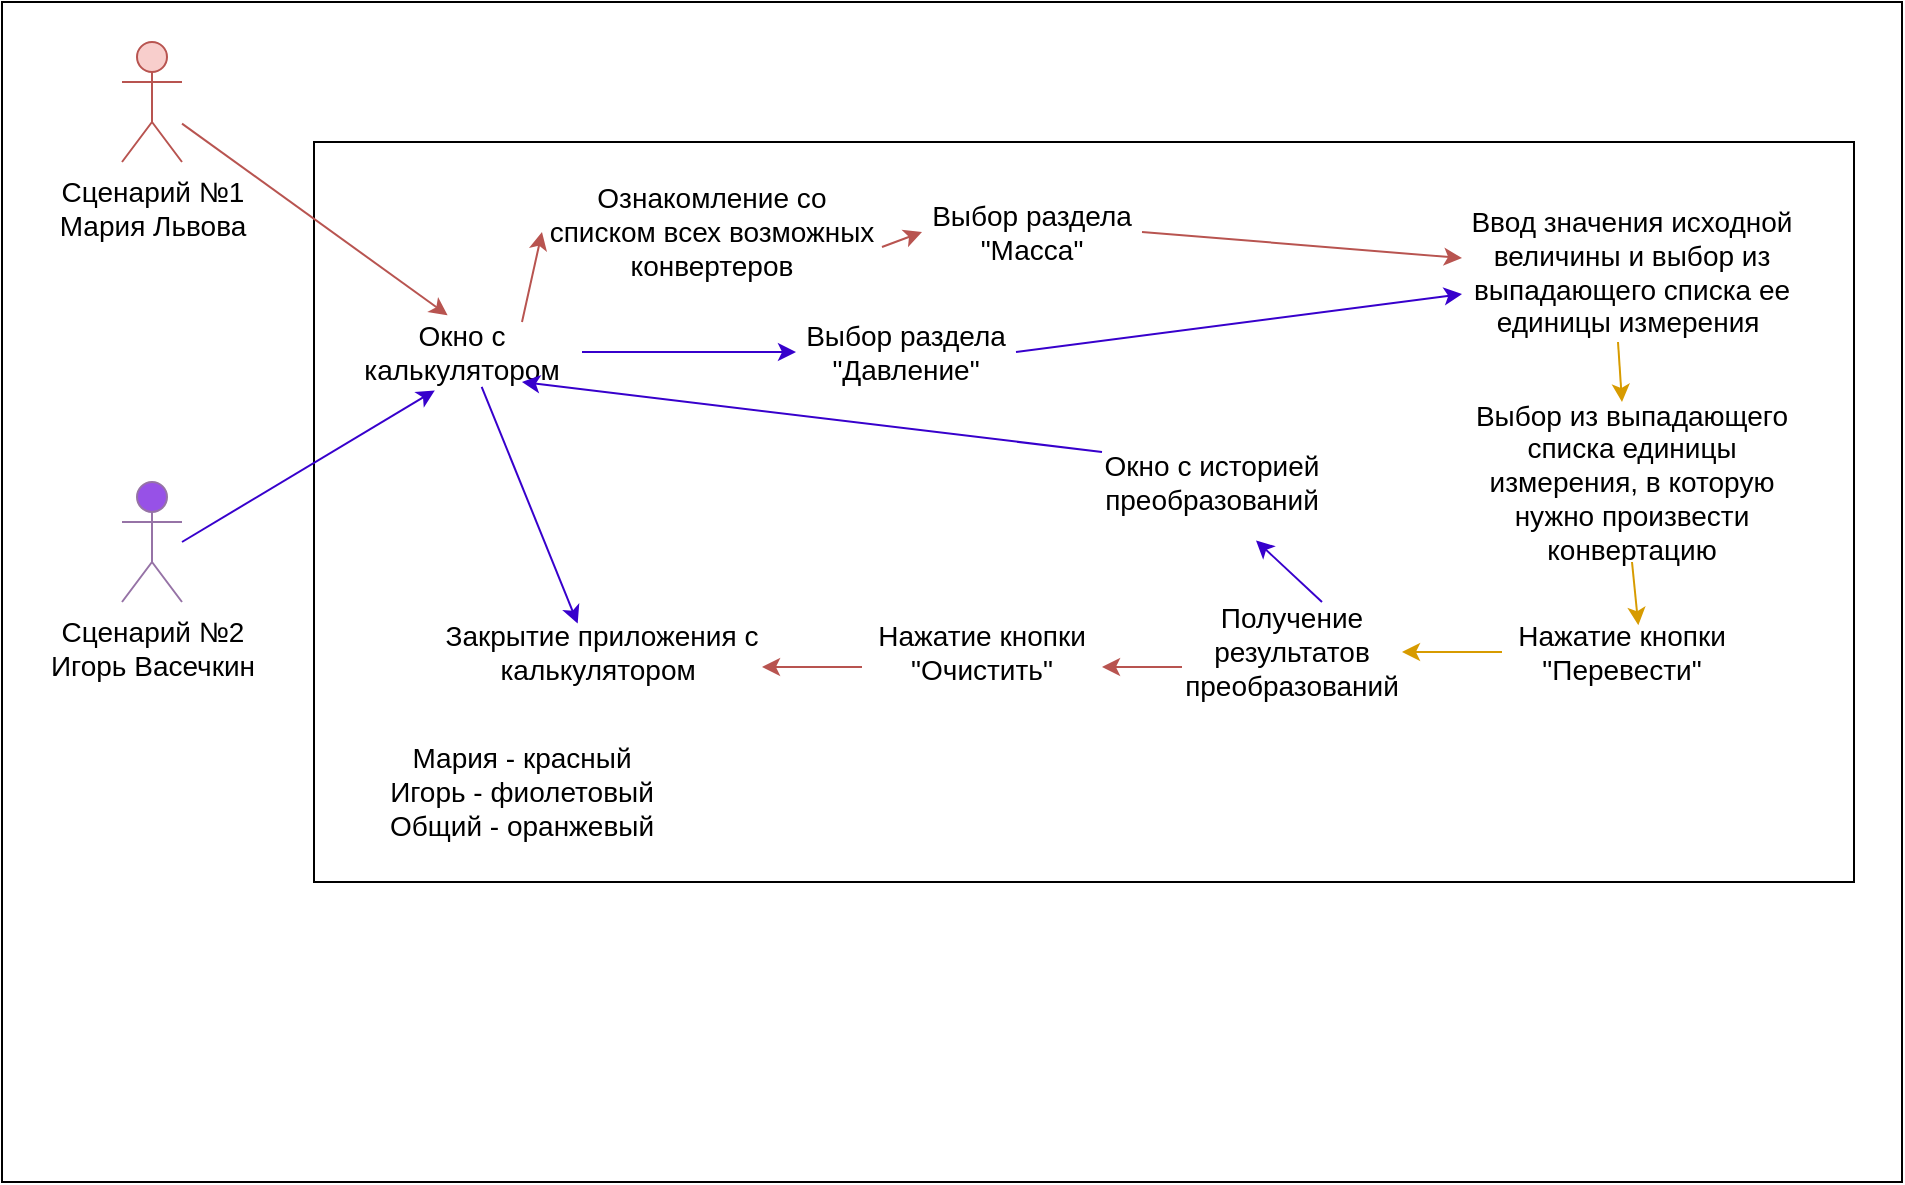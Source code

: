 <mxfile version="20.8.16" type="device"><diagram name="Страница 1" id="pJdDm9FQclE4JnPjys2L"><mxGraphModel dx="1863" dy="1871" grid="1" gridSize="10" guides="1" tooltips="1" connect="1" arrows="1" fold="1" page="1" pageScale="1" pageWidth="827" pageHeight="1169" math="0" shadow="0"><root><mxCell id="0"/><mxCell id="1" parent="0"/><mxCell id="Yl7nR0W35bu0L7ORfReX-1" value="" style="rounded=0;whiteSpace=wrap;html=1;" parent="1" vertex="1"><mxGeometry x="-810" y="-1160" width="950" height="590" as="geometry"/></mxCell><mxCell id="Yl7nR0W35bu0L7ORfReX-2" value="" style="rounded=0;whiteSpace=wrap;html=1;fontSize=14;" parent="1" vertex="1"><mxGeometry x="-654" y="-1090" width="770" height="370" as="geometry"/></mxCell><mxCell id="Yl7nR0W35bu0L7ORfReX-3" value="&lt;font style=&quot;font-size: 14px;&quot;&gt;Сценарий №1&lt;br style=&quot;border-color: var(--border-color);&quot;&gt;Мария Львова&lt;br&gt;&lt;/font&gt;" style="shape=umlActor;verticalLabelPosition=bottom;verticalAlign=top;html=1;outlineConnect=0;fillColor=#f8cecc;strokeColor=#b85450;" parent="1" vertex="1"><mxGeometry x="-750" y="-1140" width="30" height="60" as="geometry"/></mxCell><mxCell id="Yl7nR0W35bu0L7ORfReX-5" value="&lt;font style=&quot;font-size: 14px;&quot;&gt;Окно с калькулятором&lt;/font&gt;" style="text;html=1;strokeColor=none;fillColor=none;align=center;verticalAlign=middle;whiteSpace=wrap;rounded=0;" parent="1" vertex="1"><mxGeometry x="-640" y="-1000" width="120" height="30" as="geometry"/></mxCell><mxCell id="Yl7nR0W35bu0L7ORfReX-6" value="" style="endArrow=classic;html=1;rounded=0;entryX=0.44;entryY=-0.113;entryDx=0;entryDy=0;entryPerimeter=0;strokeColor=#b85450;fillColor=#f8cecc;" parent="1" source="Yl7nR0W35bu0L7ORfReX-3" target="Yl7nR0W35bu0L7ORfReX-5" edge="1"><mxGeometry width="50" height="50" relative="1" as="geometry"><mxPoint x="-400" y="-850" as="sourcePoint"/><mxPoint x="-350" y="-900" as="targetPoint"/></mxGeometry></mxCell><mxCell id="Yl7nR0W35bu0L7ORfReX-7" value="" style="endArrow=classic;html=1;rounded=0;entryX=0.387;entryY=1.14;entryDx=0;entryDy=0;entryPerimeter=0;strokeColor=#3700CC;fillColor=#6a00ff;" parent="1" target="Yl7nR0W35bu0L7ORfReX-5" edge="1"><mxGeometry width="50" height="50" relative="1" as="geometry"><mxPoint x="-720" y="-890" as="sourcePoint"/><mxPoint x="-350" y="-900" as="targetPoint"/></mxGeometry></mxCell><mxCell id="Yl7nR0W35bu0L7ORfReX-8" value="&lt;font style=&quot;font-size: 14px;&quot;&gt;Ознакомление со списком всех возможных конвертеров&lt;/font&gt;" style="text;html=1;strokeColor=none;fillColor=none;align=center;verticalAlign=middle;whiteSpace=wrap;rounded=0;" parent="1" vertex="1"><mxGeometry x="-540" y="-1060" width="170" height="30" as="geometry"/></mxCell><mxCell id="Yl7nR0W35bu0L7ORfReX-13" value="Закрытие приложения с калькулятором&amp;nbsp;" style="text;html=1;strokeColor=none;fillColor=none;align=center;verticalAlign=middle;whiteSpace=wrap;rounded=0;fontSize=14;" parent="1" vertex="1"><mxGeometry x="-590" y="-850" width="160" height="30" as="geometry"/></mxCell><mxCell id="Yl7nR0W35bu0L7ORfReX-16" value="" style="endArrow=classic;html=1;rounded=0;strokeColor=#b85450;fontSize=14;exitX=0.75;exitY=0;exitDx=0;exitDy=0;entryX=0;entryY=0.5;entryDx=0;entryDy=0;fillColor=#f8cecc;" parent="1" source="Yl7nR0W35bu0L7ORfReX-5" target="Yl7nR0W35bu0L7ORfReX-8" edge="1"><mxGeometry width="50" height="50" relative="1" as="geometry"><mxPoint x="-400" y="-860" as="sourcePoint"/><mxPoint x="-350" y="-910" as="targetPoint"/></mxGeometry></mxCell><mxCell id="Yl7nR0W35bu0L7ORfReX-17" value="" style="endArrow=classic;html=1;rounded=0;strokeColor=#b85450;fontSize=14;entryX=0;entryY=0.5;entryDx=0;entryDy=0;exitX=1;exitY=0.75;exitDx=0;exitDy=0;fillColor=#f8cecc;" parent="1" source="Yl7nR0W35bu0L7ORfReX-8" target="Yl7nR0W35bu0L7ORfReX-48" edge="1"><mxGeometry width="50" height="50" relative="1" as="geometry"><mxPoint x="-320" y="-990" as="sourcePoint"/><mxPoint x="-280" y="-1023.5" as="targetPoint"/></mxGeometry></mxCell><mxCell id="Yl7nR0W35bu0L7ORfReX-22" value="Нажатие кнопки &quot;Очистить&quot;" style="text;html=1;strokeColor=none;fillColor=none;align=center;verticalAlign=middle;whiteSpace=wrap;rounded=0;fontSize=14;" parent="1" vertex="1"><mxGeometry x="-380" y="-850" width="120" height="30" as="geometry"/></mxCell><mxCell id="Yl7nR0W35bu0L7ORfReX-28" value="" style="endArrow=classic;html=1;rounded=0;strokeColor=#3700CC;fontSize=14;entryX=0;entryY=0.5;entryDx=0;entryDy=0;fillColor=#6a00ff;" parent="1" source="Yl7nR0W35bu0L7ORfReX-5" target="Yl7nR0W35bu0L7ORfReX-64" edge="1"><mxGeometry width="50" height="50" relative="1" as="geometry"><mxPoint x="-410" y="-890" as="sourcePoint"/><mxPoint x="-430" y="-970" as="targetPoint"/></mxGeometry></mxCell><mxCell id="Yl7nR0W35bu0L7ORfReX-48" value="&lt;font style=&quot;font-size: 14px;&quot;&gt;Выбор раздела &quot;Масса&quot;&lt;/font&gt;" style="text;html=1;strokeColor=none;fillColor=none;align=center;verticalAlign=middle;whiteSpace=wrap;rounded=0;" parent="1" vertex="1"><mxGeometry x="-350" y="-1060" width="110" height="30" as="geometry"/></mxCell><mxCell id="Yl7nR0W35bu0L7ORfReX-51" value="&lt;font style=&quot;font-size: 14px;&quot;&gt;Ввод значения исходной величины и выбор из выпадающего списка ее единицы измерения&amp;nbsp;&lt;/font&gt;" style="text;html=1;strokeColor=none;fillColor=none;align=center;verticalAlign=middle;whiteSpace=wrap;rounded=0;" parent="1" vertex="1"><mxGeometry x="-80" y="-1060" width="170" height="70" as="geometry"/></mxCell><mxCell id="Yl7nR0W35bu0L7ORfReX-53" value="&lt;font style=&quot;font-size: 14px;&quot;&gt;Выбор из выпадающего списка единицы измерения, в которую нужно произвести конвертацию&lt;/font&gt;" style="text;html=1;strokeColor=none;fillColor=none;align=center;verticalAlign=middle;whiteSpace=wrap;rounded=0;" parent="1" vertex="1"><mxGeometry x="-80" y="-960" width="170" height="80" as="geometry"/></mxCell><mxCell id="Yl7nR0W35bu0L7ORfReX-55" value="&lt;font style=&quot;font-size: 14px;&quot;&gt;Нажатие кнопки &quot;Перевести&quot;&lt;/font&gt;" style="text;html=1;strokeColor=none;fillColor=none;align=center;verticalAlign=middle;whiteSpace=wrap;rounded=0;" parent="1" vertex="1"><mxGeometry x="-60" y="-850" width="120" height="30" as="geometry"/></mxCell><mxCell id="Yl7nR0W35bu0L7ORfReX-57" value="" style="endArrow=classic;html=1;rounded=0;fillColor=#f8cecc;strokeColor=#b85450;exitX=1;exitY=0.5;exitDx=0;exitDy=0;" parent="1" source="Yl7nR0W35bu0L7ORfReX-48" edge="1" target="Yl7nR0W35bu0L7ORfReX-51"><mxGeometry width="50" height="50" relative="1" as="geometry"><mxPoint x="-390" y="-900" as="sourcePoint"/><mxPoint x="-220" y="-1045" as="targetPoint"/></mxGeometry></mxCell><mxCell id="Yl7nR0W35bu0L7ORfReX-61" value="" style="endArrow=classic;html=1;rounded=0;exitX=0.5;exitY=1;exitDx=0;exitDy=0;fillColor=#ffe6cc;strokeColor=#d79b00;entryX=0.568;entryY=0.053;entryDx=0;entryDy=0;entryPerimeter=0;" parent="1" source="Yl7nR0W35bu0L7ORfReX-53" edge="1" target="Yl7nR0W35bu0L7ORfReX-55"><mxGeometry width="50" height="50" relative="1" as="geometry"><mxPoint x="-390" y="-900" as="sourcePoint"/><mxPoint x="20" y="-850" as="targetPoint"/></mxGeometry></mxCell><mxCell id="Yl7nR0W35bu0L7ORfReX-63" value="" style="endArrow=classic;html=1;rounded=0;exitX=0;exitY=0.75;exitDx=0;exitDy=0;entryX=1;entryY=0.75;entryDx=0;entryDy=0;fillColor=#f8cecc;strokeColor=#b85450;" parent="1" source="Yl7nR0W35bu0L7ORfReX-22" target="Yl7nR0W35bu0L7ORfReX-13" edge="1"><mxGeometry width="50" height="50" relative="1" as="geometry"><mxPoint x="-390" y="-900" as="sourcePoint"/><mxPoint x="-340" y="-950" as="targetPoint"/></mxGeometry></mxCell><mxCell id="Yl7nR0W35bu0L7ORfReX-64" value="&lt;font style=&quot;font-size: 14px;&quot;&gt;Выбор раздела &quot;Давление&quot;&lt;/font&gt;" style="text;html=1;strokeColor=none;fillColor=none;align=center;verticalAlign=middle;whiteSpace=wrap;rounded=0;" parent="1" vertex="1"><mxGeometry x="-413" y="-1000" width="110" height="30" as="geometry"/></mxCell><mxCell id="Yl7nR0W35bu0L7ORfReX-65" value="" style="endArrow=classic;html=1;rounded=0;exitX=1;exitY=0.5;exitDx=0;exitDy=0;fillColor=#6a00ff;strokeColor=#3700CC;" parent="1" source="Yl7nR0W35bu0L7ORfReX-64" target="Yl7nR0W35bu0L7ORfReX-51" edge="1"><mxGeometry width="50" height="50" relative="1" as="geometry"><mxPoint x="-390" y="-900" as="sourcePoint"/><mxPoint x="-340" y="-950" as="targetPoint"/></mxGeometry></mxCell><mxCell id="Yl7nR0W35bu0L7ORfReX-66" value="" style="endArrow=classic;html=1;rounded=0;fillColor=#ffe6cc;strokeColor=#d79b00;" parent="1" edge="1"><mxGeometry width="50" height="50" relative="1" as="geometry"><mxPoint x="-2" y="-990" as="sourcePoint"/><mxPoint y="-960" as="targetPoint"/></mxGeometry></mxCell><mxCell id="Yl7nR0W35bu0L7ORfReX-68" value="&lt;font style=&quot;font-size: 14px;&quot;&gt;Получение результатов преобразований&lt;/font&gt;" style="text;html=1;strokeColor=none;fillColor=none;align=center;verticalAlign=middle;whiteSpace=wrap;rounded=0;" parent="1" vertex="1"><mxGeometry x="-220" y="-850" width="110" height="30" as="geometry"/></mxCell><mxCell id="Yl7nR0W35bu0L7ORfReX-70" value="" style="endArrow=classic;html=1;rounded=0;exitX=0;exitY=0.75;exitDx=0;exitDy=0;entryX=1;entryY=0.75;entryDx=0;entryDy=0;fillColor=#f8cecc;strokeColor=#b85450;" parent="1" source="Yl7nR0W35bu0L7ORfReX-68" target="Yl7nR0W35bu0L7ORfReX-22" edge="1"><mxGeometry width="50" height="50" relative="1" as="geometry"><mxPoint x="-390" y="-900" as="sourcePoint"/><mxPoint x="-340" y="-950" as="targetPoint"/></mxGeometry></mxCell><mxCell id="Yl7nR0W35bu0L7ORfReX-71" value="&lt;font style=&quot;font-size: 14px;&quot;&gt;Окно с историей преобразований&lt;/font&gt;" style="text;html=1;strokeColor=none;fillColor=none;align=center;verticalAlign=middle;whiteSpace=wrap;rounded=0;" parent="1" vertex="1"><mxGeometry x="-260" y="-950" width="110" height="60" as="geometry"/></mxCell><mxCell id="Yl7nR0W35bu0L7ORfReX-73" value="" style="endArrow=classic;html=1;rounded=0;entryX=1;entryY=0.5;entryDx=0;entryDy=0;fillColor=#ffe6cc;strokeColor=#d79b00;exitX=0;exitY=0.5;exitDx=0;exitDy=0;" parent="1" target="Yl7nR0W35bu0L7ORfReX-68" edge="1" source="Yl7nR0W35bu0L7ORfReX-55"><mxGeometry width="50" height="50" relative="1" as="geometry"><mxPoint x="-60" y="-842" as="sourcePoint"/><mxPoint x="-340" y="-960" as="targetPoint"/></mxGeometry></mxCell><mxCell id="Yl7nR0W35bu0L7ORfReX-74" value="" style="endArrow=classic;html=1;rounded=0;entryX=0.7;entryY=0.987;entryDx=0;entryDy=0;entryPerimeter=0;fillColor=#6a00ff;strokeColor=#3700CC;" parent="1" target="Yl7nR0W35bu0L7ORfReX-71" edge="1"><mxGeometry width="50" height="50" relative="1" as="geometry"><mxPoint x="-150" y="-860" as="sourcePoint"/><mxPoint x="-340" y="-960" as="targetPoint"/></mxGeometry></mxCell><mxCell id="Yl7nR0W35bu0L7ORfReX-75" value="" style="endArrow=classic;html=1;rounded=0;exitX=0;exitY=0.25;exitDx=0;exitDy=0;entryX=0.75;entryY=1;entryDx=0;entryDy=0;fillColor=#6a00ff;strokeColor=#3700CC;" parent="1" source="Yl7nR0W35bu0L7ORfReX-71" target="Yl7nR0W35bu0L7ORfReX-5" edge="1"><mxGeometry width="50" height="50" relative="1" as="geometry"><mxPoint x="-390" y="-910" as="sourcePoint"/><mxPoint x="-340" y="-960" as="targetPoint"/></mxGeometry></mxCell><mxCell id="Yl7nR0W35bu0L7ORfReX-76" value="" style="endArrow=classic;html=1;rounded=0;exitX=0.582;exitY=1.08;exitDx=0;exitDy=0;exitPerimeter=0;entryX=0.424;entryY=0.027;entryDx=0;entryDy=0;entryPerimeter=0;fillColor=#6a00ff;strokeColor=#3700CC;" parent="1" source="Yl7nR0W35bu0L7ORfReX-5" target="Yl7nR0W35bu0L7ORfReX-13" edge="1"><mxGeometry width="50" height="50" relative="1" as="geometry"><mxPoint x="-390" y="-910" as="sourcePoint"/><mxPoint x="-340" y="-960" as="targetPoint"/></mxGeometry></mxCell><mxCell id="Yl7nR0W35bu0L7ORfReX-79" value="Сценарий №2&lt;br&gt;Игорь Васечкин" style="shape=umlActor;verticalLabelPosition=bottom;verticalAlign=top;html=1;outlineConnect=0;fontSize=14;fillColor=#9751E7;strokeColor=#9673a6;" parent="1" vertex="1"><mxGeometry x="-750" y="-920" width="30" height="60" as="geometry"/></mxCell><mxCell id="5RY69oewVIm7Af8WPHDG-1" value="&lt;font style=&quot;font-size: 14px;&quot;&gt;Мария - красный&lt;br&gt;Игорь - фиолетовый&lt;br&gt;Общий - оранжевый&lt;/font&gt;" style="text;html=1;strokeColor=none;fillColor=none;align=center;verticalAlign=middle;whiteSpace=wrap;rounded=0;" vertex="1" parent="1"><mxGeometry x="-640" y="-780" width="180" height="30" as="geometry"/></mxCell></root></mxGraphModel></diagram></mxfile>